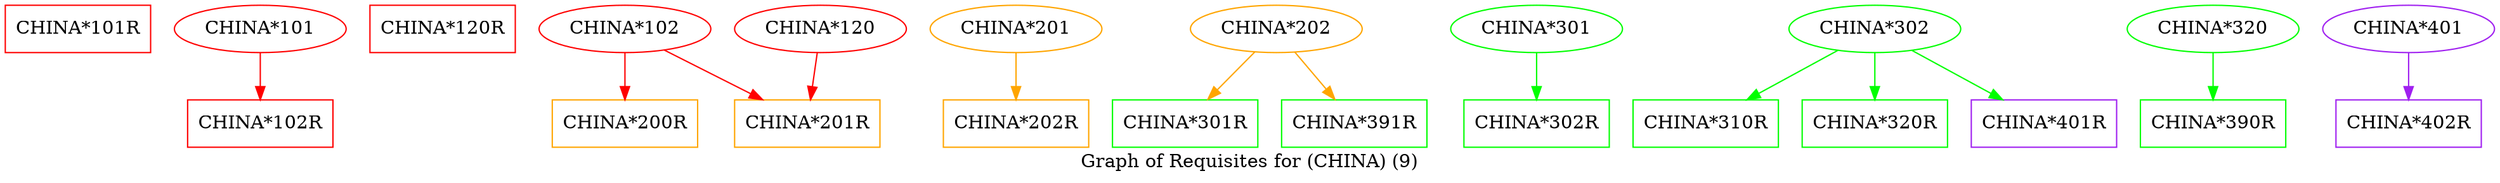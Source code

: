 strict digraph "" {
	graph [bb="0,0,1884,131",
		label="Graph of Requisites for (CHINA) (9)",
		lheight=0.21,
		lp="942,11.5",
		lwidth=3.56
	];
	node [label="\N"];
	"CHINA*101R"	[color=red,
		height=0.5,
		pos="55,113",
		shape=box,
		width=1.5278];
	"CHINA*102R"	[color=red,
		height=0.5,
		pos="193,41",
		shape=box,
		width=1.5278];
	"CHINA*101"	[color=red,
		height=0.5,
		pos="193,113",
		width=1.8054];
	"CHINA*101" -> "CHINA*102R"	[color=red,
		pos="e,193,59.104 193,94.697 193,86.983 193,77.712 193,69.112"];
	"CHINA*120R"	[color=red,
		height=0.5,
		pos="331,113",
		shape=box,
		width=1.5278];
	"CHINA*200R"	[color=orange,
		height=0.5,
		pos="469,41",
		shape=box,
		width=1.5278];
	"CHINA*102"	[color=red,
		height=0.5,
		pos="469,113",
		width=1.8054];
	"CHINA*102" -> "CHINA*200R"	[color=red,
		pos="e,469,59.104 469,94.697 469,86.983 469,77.712 469,69.112"];
	"CHINA*201R"	[color=orange,
		height=0.5,
		pos="607,41",
		shape=box,
		width=1.5278];
	"CHINA*102" -> "CHINA*201R"	[color=red,
		pos="e,573.24,59.127 498.94,96.811 518,87.144 542.99,74.47 564.13,63.744"];
	"CHINA*120"	[color=red,
		height=0.5,
		pos="617,113",
		width=1.8054];
	"CHINA*120" -> "CHINA*201R"	[color=red,
		pos="e,609.44,59.104 614.53,94.697 613.43,86.983 612.1,77.712 610.87,69.112"];
	"CHINA*202R"	[color=orange,
		height=0.5,
		pos="765,41",
		shape=box,
		width=1.5278];
	"CHINA*201"	[color=orange,
		height=0.5,
		pos="765,113",
		width=1.8054];
	"CHINA*201" -> "CHINA*202R"	[color=orange,
		pos="e,765,59.104 765,94.697 765,86.983 765,77.712 765,69.112"];
	"CHINA*301R"	[color=green,
		height=0.5,
		pos="893,41",
		shape=box,
		width=1.5278];
	"CHINA*202"	[color=orange,
		height=0.5,
		pos="962,113",
		width=1.8054];
	"CHINA*202" -> "CHINA*301R"	[color=orange,
		pos="e,910.2,59.447 945.65,95.411 937.22,86.861 926.77,76.263 917.41,66.766"];
	"CHINA*391R"	[color=green,
		height=0.5,
		pos="1021,41",
		shape=box,
		width=1.5278];
	"CHINA*202" -> "CHINA*391R"	[color=orange,
		pos="e,1006.3,59.447 975.98,95.411 983.05,87.031 991.77,76.682 999.65,67.332"];
	"CHINA*302R"	[color=green,
		height=0.5,
		pos="1159,41",
		shape=box,
		width=1.5278];
	"CHINA*301"	[color=green,
		height=0.5,
		pos="1159,113",
		width=1.8054];
	"CHINA*301" -> "CHINA*302R"	[color=green,
		pos="e,1159,59.104 1159,94.697 1159,86.983 1159,77.712 1159,69.112"];
	"CHINA*310R"	[color=green,
		height=0.5,
		pos="1287,41",
		shape=box,
		width=1.5278];
	"CHINA*302"	[color=green,
		height=0.5,
		pos="1415,113",
		width=1.8054];
	"CHINA*302" -> "CHINA*310R"	[color=green,
		pos="e,1318.2,59.044 1386.9,96.638 1369.4,87.049 1346.5,74.552 1327.1,63.931"];
	"CHINA*320R"	[color=green,
		height=0.5,
		pos="1415,41",
		shape=box,
		width=1.5278];
	"CHINA*302" -> "CHINA*320R"	[color=green,
		pos="e,1415,59.104 1415,94.697 1415,86.983 1415,77.712 1415,69.112"];
	"CHINA*401R"	[color=purple,
		height=0.5,
		pos="1543,41",
		shape=box,
		width=1.5278];
	"CHINA*302" -> "CHINA*401R"	[color=green,
		pos="e,1511.8,59.044 1443.1,96.638 1460.6,87.049 1483.5,74.552 1502.9,63.931"];
	"CHINA*390R"	[color=green,
		height=0.5,
		pos="1671,41",
		shape=box,
		width=1.5278];
	"CHINA*320"	[color=green,
		height=0.5,
		pos="1671,113",
		width=1.8054];
	"CHINA*320" -> "CHINA*390R"	[color=green,
		pos="e,1671,59.104 1671,94.697 1671,86.983 1671,77.712 1671,69.112"];
	"CHINA*402R"	[color=purple,
		height=0.5,
		pos="1819,41",
		shape=box,
		width=1.5278];
	"CHINA*401"	[color=purple,
		height=0.5,
		pos="1819,113",
		width=1.8054];
	"CHINA*401" -> "CHINA*402R"	[color=purple,
		pos="e,1819,59.104 1819,94.697 1819,86.983 1819,77.712 1819,69.112"];
}
